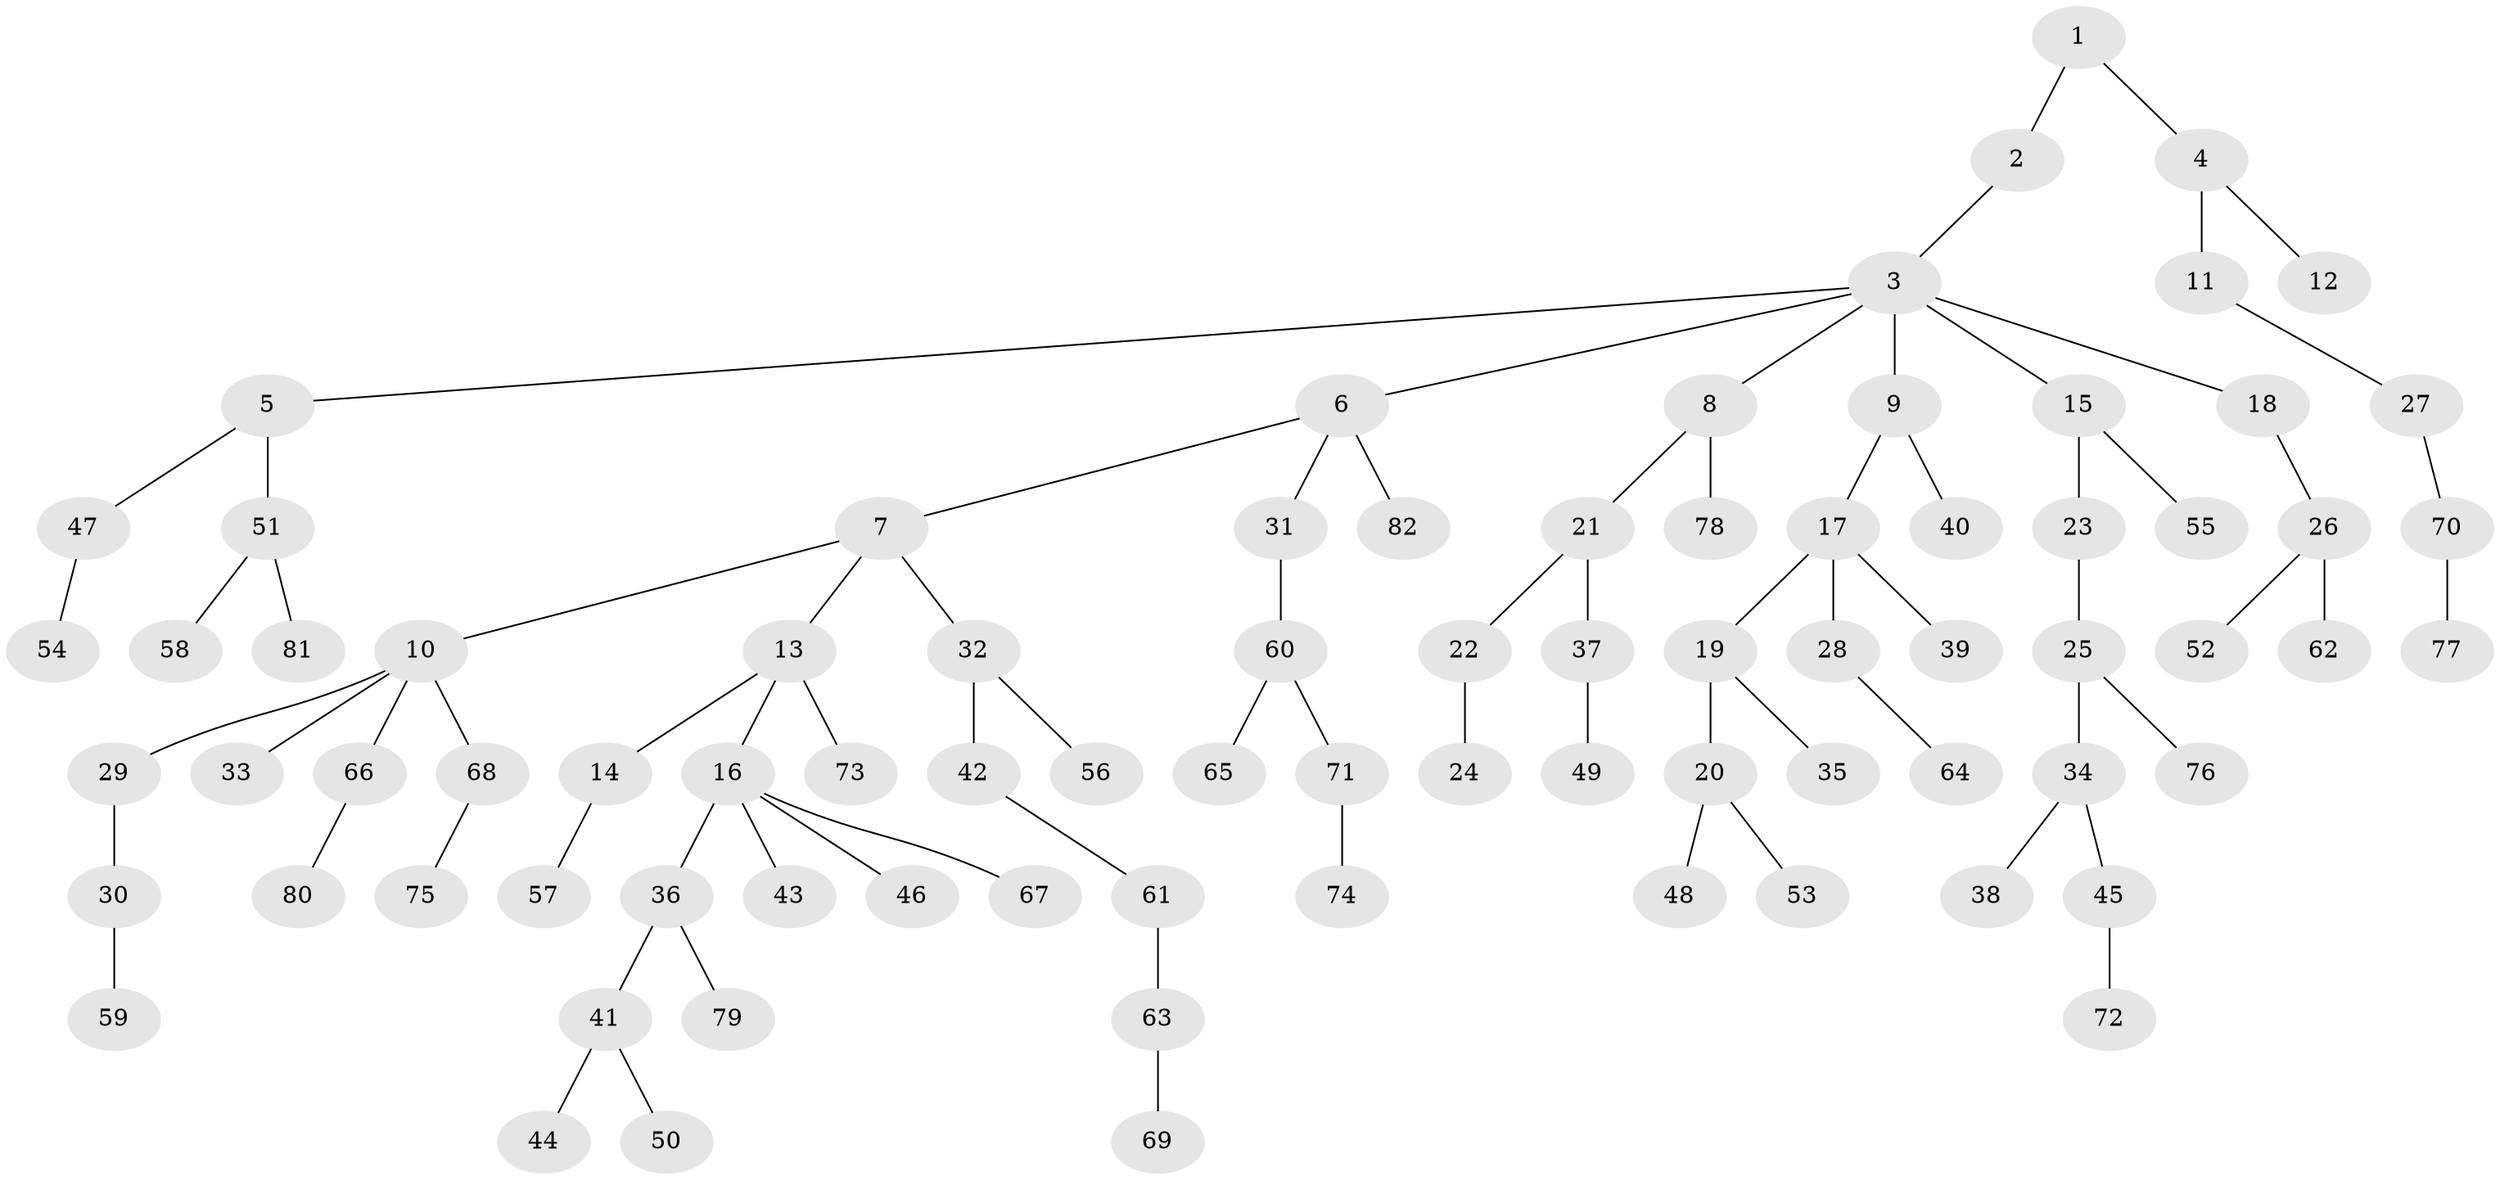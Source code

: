 // Generated by graph-tools (version 1.1) at 2025/26/03/09/25 03:26:25]
// undirected, 82 vertices, 81 edges
graph export_dot {
graph [start="1"]
  node [color=gray90,style=filled];
  1;
  2;
  3;
  4;
  5;
  6;
  7;
  8;
  9;
  10;
  11;
  12;
  13;
  14;
  15;
  16;
  17;
  18;
  19;
  20;
  21;
  22;
  23;
  24;
  25;
  26;
  27;
  28;
  29;
  30;
  31;
  32;
  33;
  34;
  35;
  36;
  37;
  38;
  39;
  40;
  41;
  42;
  43;
  44;
  45;
  46;
  47;
  48;
  49;
  50;
  51;
  52;
  53;
  54;
  55;
  56;
  57;
  58;
  59;
  60;
  61;
  62;
  63;
  64;
  65;
  66;
  67;
  68;
  69;
  70;
  71;
  72;
  73;
  74;
  75;
  76;
  77;
  78;
  79;
  80;
  81;
  82;
  1 -- 2;
  1 -- 4;
  2 -- 3;
  3 -- 5;
  3 -- 6;
  3 -- 8;
  3 -- 9;
  3 -- 15;
  3 -- 18;
  4 -- 11;
  4 -- 12;
  5 -- 47;
  5 -- 51;
  6 -- 7;
  6 -- 31;
  6 -- 82;
  7 -- 10;
  7 -- 13;
  7 -- 32;
  8 -- 21;
  8 -- 78;
  9 -- 17;
  9 -- 40;
  10 -- 29;
  10 -- 33;
  10 -- 66;
  10 -- 68;
  11 -- 27;
  13 -- 14;
  13 -- 16;
  13 -- 73;
  14 -- 57;
  15 -- 23;
  15 -- 55;
  16 -- 36;
  16 -- 43;
  16 -- 46;
  16 -- 67;
  17 -- 19;
  17 -- 28;
  17 -- 39;
  18 -- 26;
  19 -- 20;
  19 -- 35;
  20 -- 48;
  20 -- 53;
  21 -- 22;
  21 -- 37;
  22 -- 24;
  23 -- 25;
  25 -- 34;
  25 -- 76;
  26 -- 52;
  26 -- 62;
  27 -- 70;
  28 -- 64;
  29 -- 30;
  30 -- 59;
  31 -- 60;
  32 -- 42;
  32 -- 56;
  34 -- 38;
  34 -- 45;
  36 -- 41;
  36 -- 79;
  37 -- 49;
  41 -- 44;
  41 -- 50;
  42 -- 61;
  45 -- 72;
  47 -- 54;
  51 -- 58;
  51 -- 81;
  60 -- 65;
  60 -- 71;
  61 -- 63;
  63 -- 69;
  66 -- 80;
  68 -- 75;
  70 -- 77;
  71 -- 74;
}
